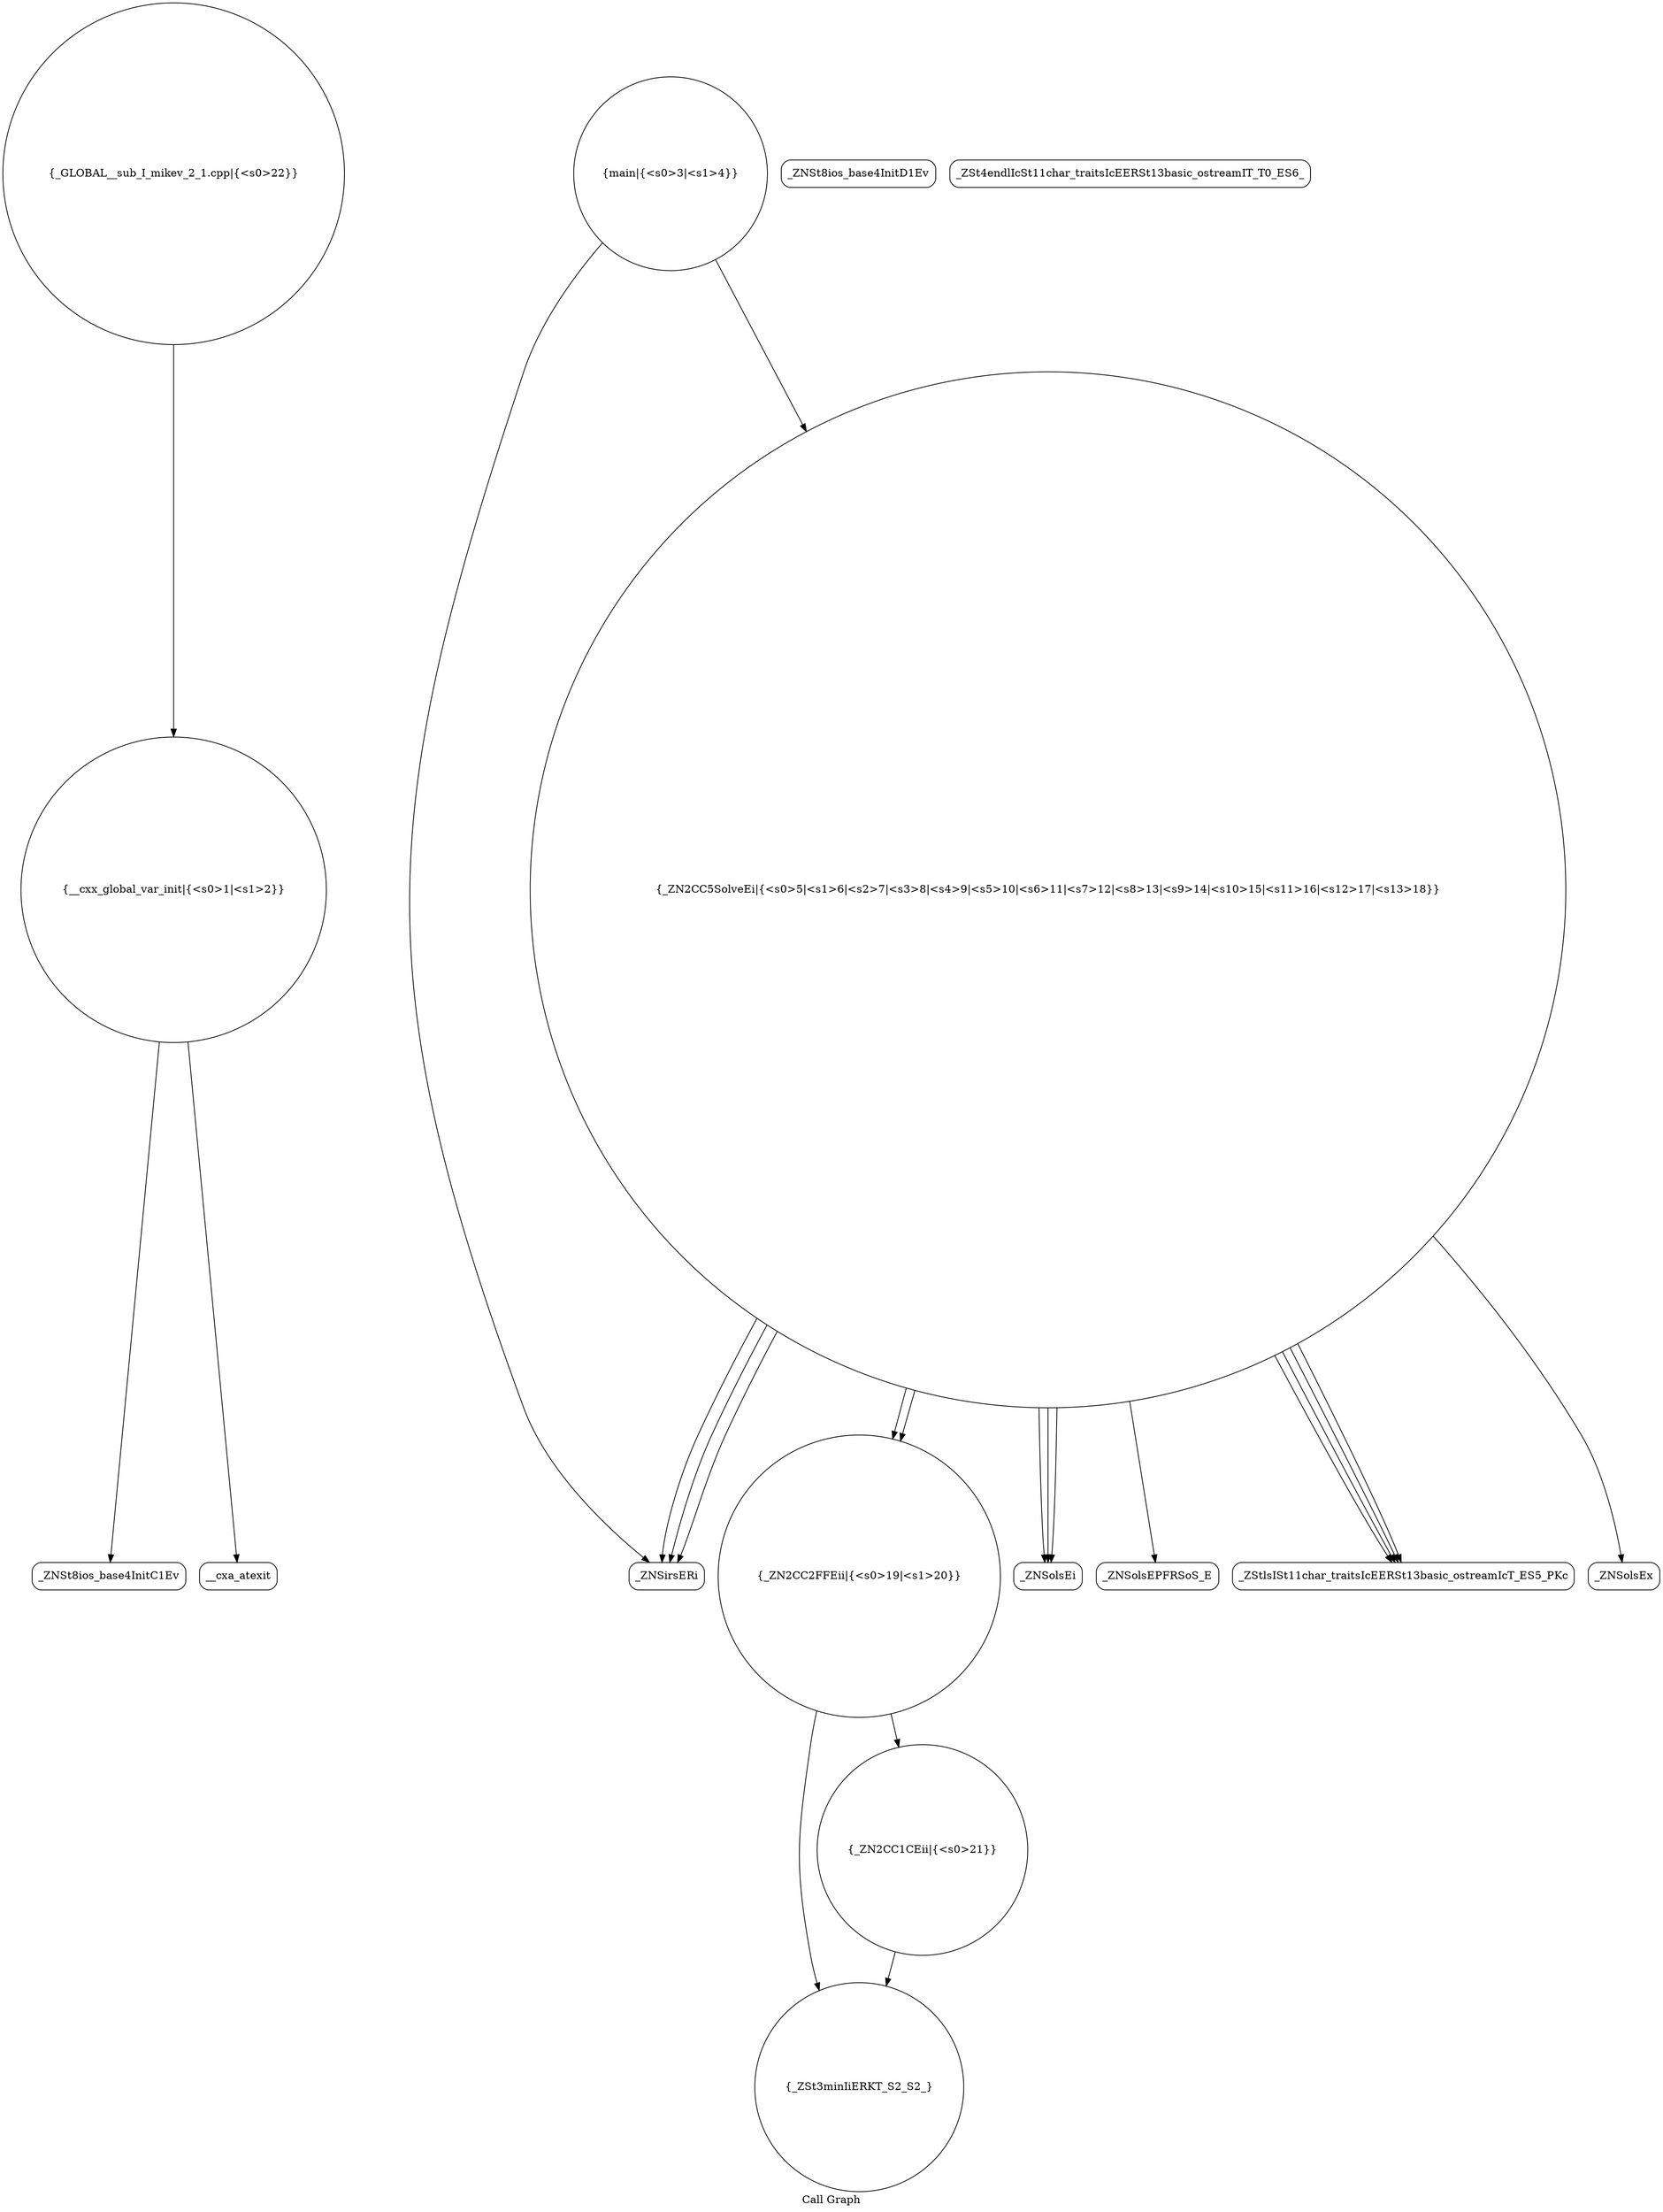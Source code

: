 digraph "Call Graph" {
	label="Call Graph";

	Node0x55983750db80 [shape=record,shape=circle,label="{__cxx_global_var_init|{<s0>1|<s1>2}}"];
	Node0x55983750db80:s0 -> Node0x55983750e010[color=black];
	Node0x55983750db80:s1 -> Node0x55983750e110[color=black];
	Node0x55983750e310 [shape=record,shape=circle,label="{_ZN2CC2FFEii|{<s0>19|<s1>20}}"];
	Node0x55983750e310:s0 -> Node0x55983750e610[color=black];
	Node0x55983750e310:s1 -> Node0x55983750e690[color=black];
	Node0x55983750e690 [shape=record,shape=circle,label="{_ZN2CC1CEii|{<s0>21}}"];
	Node0x55983750e690:s0 -> Node0x55983750e610[color=black];
	Node0x55983750e090 [shape=record,shape=Mrecord,label="{_ZNSt8ios_base4InitD1Ev}"];
	Node0x55983750e410 [shape=record,shape=Mrecord,label="{_ZNSolsEi}"];
	Node0x55983750e190 [shape=record,shape=circle,label="{main|{<s0>3|<s1>4}}"];
	Node0x55983750e190:s0 -> Node0x55983750e210[color=black];
	Node0x55983750e190:s1 -> Node0x55983750e290[color=black];
	Node0x55983750e510 [shape=record,shape=Mrecord,label="{_ZNSolsEPFRSoS_E}"];
	Node0x55983750e290 [shape=record,shape=circle,label="{_ZN2CC5SolveEi|{<s0>5|<s1>6|<s2>7|<s3>8|<s4>9|<s5>10|<s6>11|<s7>12|<s8>13|<s9>14|<s10>15|<s11>16|<s12>17|<s13>18}}"];
	Node0x55983750e290:s0 -> Node0x55983750e210[color=black];
	Node0x55983750e290:s1 -> Node0x55983750e210[color=black];
	Node0x55983750e290:s2 -> Node0x55983750e210[color=black];
	Node0x55983750e290:s3 -> Node0x55983750e310[color=black];
	Node0x55983750e290:s4 -> Node0x55983750e310[color=black];
	Node0x55983750e290:s5 -> Node0x55983750e390[color=black];
	Node0x55983750e290:s6 -> Node0x55983750e410[color=black];
	Node0x55983750e290:s7 -> Node0x55983750e390[color=black];
	Node0x55983750e290:s8 -> Node0x55983750e490[color=black];
	Node0x55983750e290:s9 -> Node0x55983750e390[color=black];
	Node0x55983750e290:s10 -> Node0x55983750e410[color=black];
	Node0x55983750e290:s11 -> Node0x55983750e390[color=black];
	Node0x55983750e290:s12 -> Node0x55983750e410[color=black];
	Node0x55983750e290:s13 -> Node0x55983750e510[color=black];
	Node0x55983750e610 [shape=record,shape=circle,label="{_ZSt3minIiERKT_S2_S2_}"];
	Node0x55983750e010 [shape=record,shape=Mrecord,label="{_ZNSt8ios_base4InitC1Ev}"];
	Node0x55983750e390 [shape=record,shape=Mrecord,label="{_ZStlsISt11char_traitsIcEERSt13basic_ostreamIcT_ES5_PKc}"];
	Node0x55983750e710 [shape=record,shape=circle,label="{_GLOBAL__sub_I_mikev_2_1.cpp|{<s0>22}}"];
	Node0x55983750e710:s0 -> Node0x55983750db80[color=black];
	Node0x55983750e110 [shape=record,shape=Mrecord,label="{__cxa_atexit}"];
	Node0x55983750e490 [shape=record,shape=Mrecord,label="{_ZNSolsEx}"];
	Node0x55983750e210 [shape=record,shape=Mrecord,label="{_ZNSirsERi}"];
	Node0x55983750e590 [shape=record,shape=Mrecord,label="{_ZSt4endlIcSt11char_traitsIcEERSt13basic_ostreamIT_T0_ES6_}"];
}
